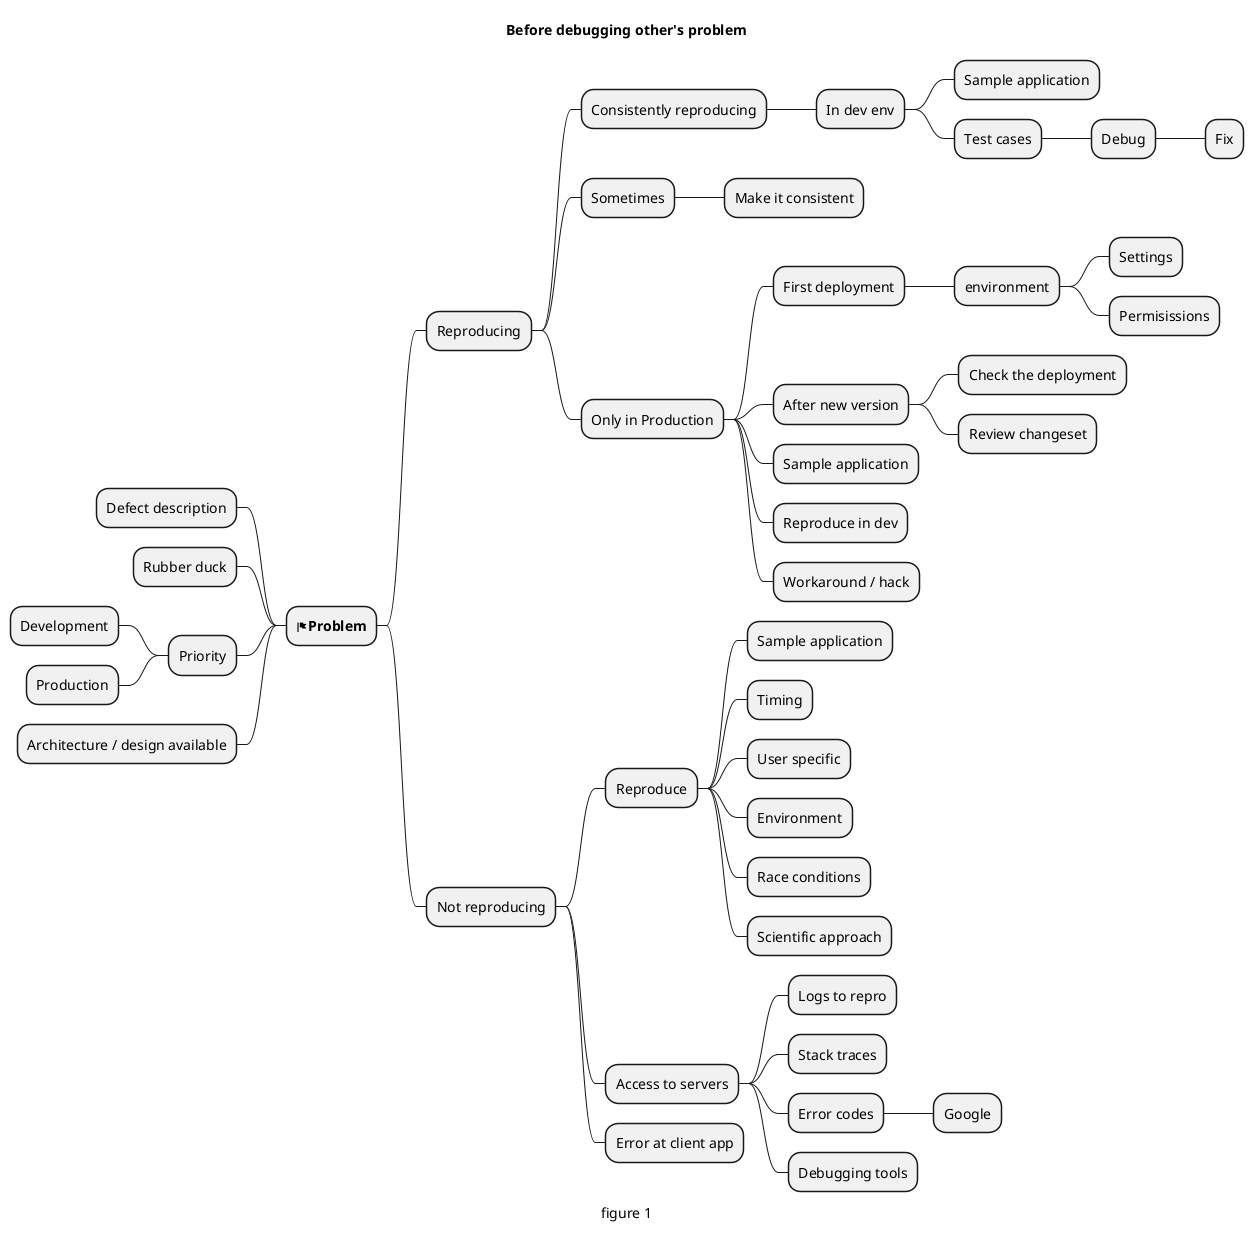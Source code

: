 @startmindmap
caption figure 1
title Before debugging other's problem
* <&flag><b>Problem</b>
** Reproducing
*** Consistently reproducing
**** In dev env
***** Sample application
***** Test cases
****** Debug
******* Fix
*** Sometimes
**** Make it consistent
*** Only in Production
**** First deployment
***** environment
****** Settings
****** Permisissions
**** After new version
***** Check the deployment
***** Review changeset
**** Sample application
**** Reproduce in dev
**** Workaround / hack
** Not reproducing
*** Reproduce
**** Sample application
**** Timing
**** User specific
**** Environment
**** Race conditions
**** Scientific approach
*** Access to servers
**** Logs to repro
**** Stack traces
**** Error codes
***** Google
**** Debugging tools
*** Error at client app

left side
** Defect description
** Rubber duck
** Priority
*** Development
*** Production
** Architecture / design available
@endmindmap